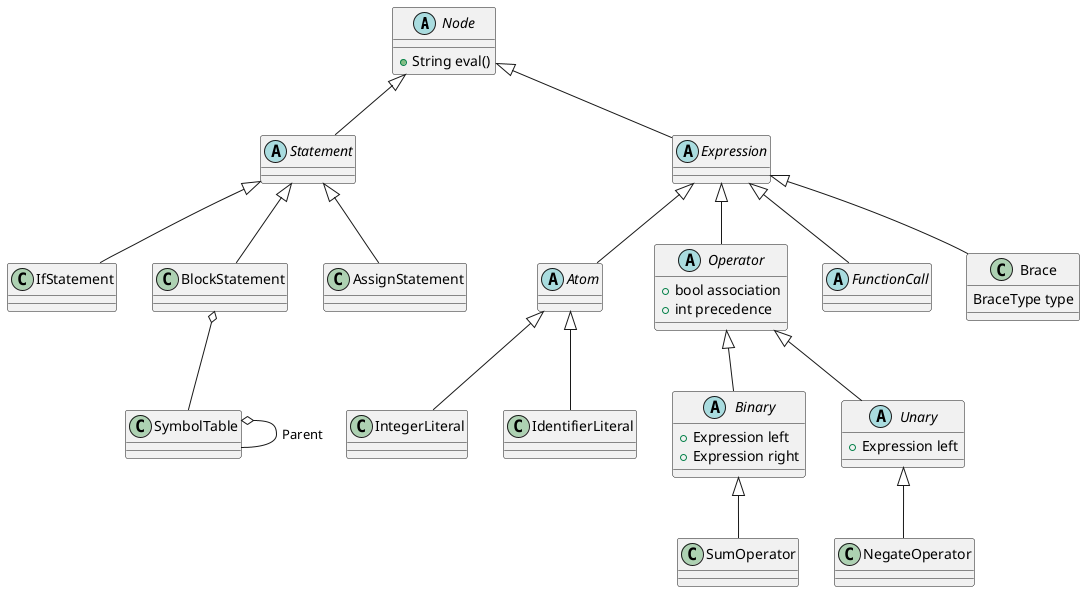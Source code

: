 @startuml
' Abstract classes
abstract class Node {
    +String eval()
}
abstract class Statement
abstract class Expression
abstract class Atom
abstract class Operator {
    +bool association
    +int precedence
}
abstract class FunctionCall
abstract class Binary {
    +Expression left
    +Expression right
}
abstract class Unary {
    +Expression left
}
class Brace {
    BraceType type
}

' Concrete classes
class IfStatement
class BlockStatement
class AssignStatement
class IntegerLiteral
class IdentifierLiteral
class NegateOperator
class SumOperator
class SymbolTable

' Node specialization
Node <|-- Statement
Node <|-- Expression

' Statement specialization
Statement <|-- IfStatement
Statement <|-- BlockStatement
Statement <|-- AssignStatement

' Expression specialization
Expression <|-- Atom
Expression <|-- Operator
Expression <|-- FunctionCall
Expression <|-- Brace

' Atom specialization
Atom <|-- IntegerLiteral
Atom <|-- IdentifierLiteral

' Operator specialization
Operator <|-- Binary
Operator <|-- Unary

' Operators
Unary <|-- NegateOperator
Binary <|-- SumOperator

BlockStatement o-- SymbolTable

SymbolTable o-- SymbolTable : Parent
@enduml